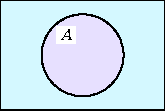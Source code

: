 size(3cm,2cm);
// Colors from "Still not getting any" by sp613g, https://kuler.adobe.com/#themeID/181115 
pen color_light1=rgb(219,213,242);
pen color_dark1=rgb(22,64,89);
pen color_base=rgb(201,235,242);
pen color_dark2=rgb(69,115,110);
pen color_light2=rgb(242,226,196);

pair z0=(0,0);
pair z1=(0,0);  // center of circle1
real r=1.5;     // radius
path c1=circle(z1,r);
fill(c1,color_light1);

draw(c1);

picture a_box=new picture;
real label_offset_x=0.4*r, label_offset_y=0.5*r;
label(a_box,"{\scriptsize $A$}",z1+(-1*label_offset_x,label_offset_y));
add(a_box,filltype=Fill(white));

draw((-1-r,0)--(1+r,0),nullpen); // empty line to make universal box same size as other two

shipout(bbox(0.25cm, filltype=FillDraw(fillpen=color_base)));
